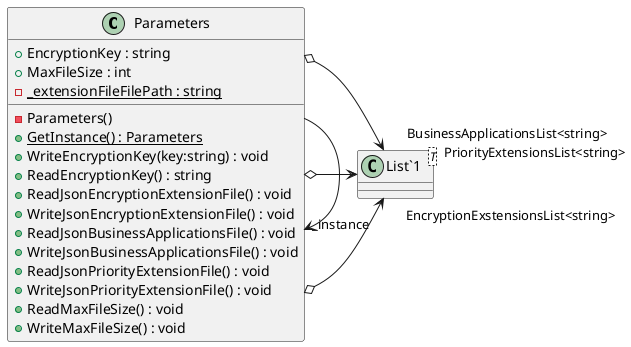 @startuml
class Parameters {
    + EncryptionKey : string
    + MaxFileSize : int
    - {static} _extensionFileFilePath : string
    - Parameters()
    + {static} GetInstance() : Parameters
    + WriteEncryptionKey(key:string) : void
    + ReadEncryptionKey() : string
    + ReadJsonEncryptionExtensionFile() : void
    + WriteJsonEncryptionExtensionFile() : void
    + ReadJsonBusinessApplicationsFile() : void
    + WriteJsonBusinessApplicationsFile() : void
    + ReadJsonPriorityExtensionFile() : void
    + WriteJsonPriorityExtensionFile() : void
    + ReadMaxFileSize() : void
    + WriteMaxFileSize() : void
}
class "List`1"<T> {
}
Parameters --> "_instance" Parameters
Parameters o-> "EncryptionExstensionsList<string>" "List`1"
Parameters o-> "PriorityExtensionsList<string>" "List`1"
Parameters o-> "BusinessApplicationsList<string>" "List`1"
@enduml
